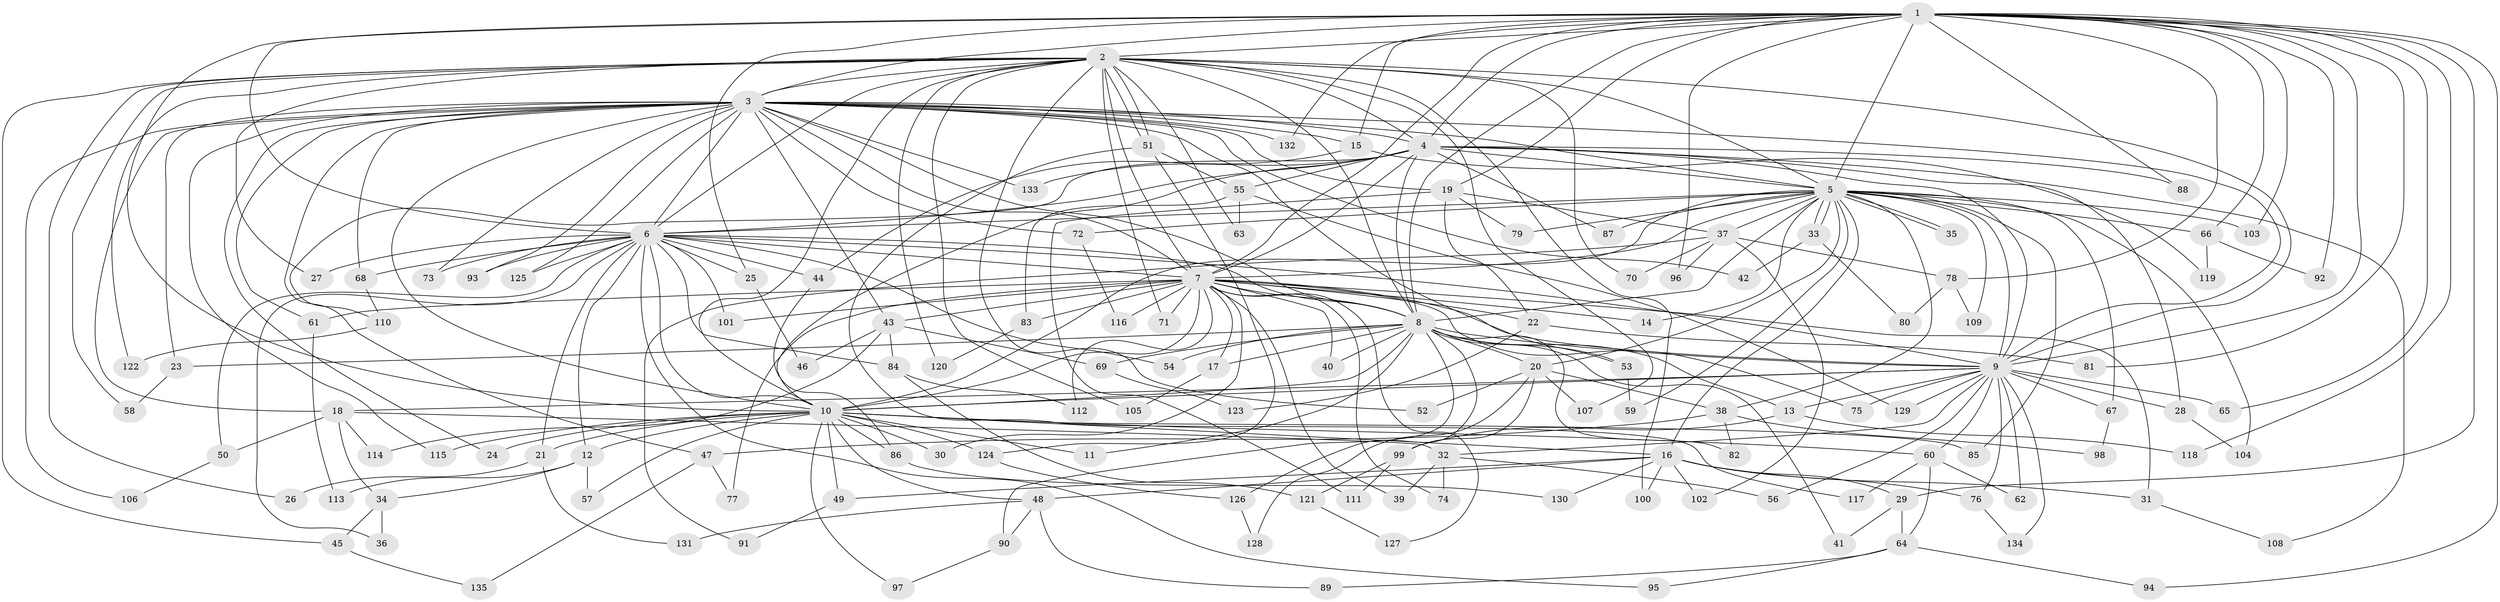 // Generated by graph-tools (version 1.1) at 2025/25/03/09/25 03:25:37]
// undirected, 135 vertices, 295 edges
graph export_dot {
graph [start="1"]
  node [color=gray90,style=filled];
  1;
  2;
  3;
  4;
  5;
  6;
  7;
  8;
  9;
  10;
  11;
  12;
  13;
  14;
  15;
  16;
  17;
  18;
  19;
  20;
  21;
  22;
  23;
  24;
  25;
  26;
  27;
  28;
  29;
  30;
  31;
  32;
  33;
  34;
  35;
  36;
  37;
  38;
  39;
  40;
  41;
  42;
  43;
  44;
  45;
  46;
  47;
  48;
  49;
  50;
  51;
  52;
  53;
  54;
  55;
  56;
  57;
  58;
  59;
  60;
  61;
  62;
  63;
  64;
  65;
  66;
  67;
  68;
  69;
  70;
  71;
  72;
  73;
  74;
  75;
  76;
  77;
  78;
  79;
  80;
  81;
  82;
  83;
  84;
  85;
  86;
  87;
  88;
  89;
  90;
  91;
  92;
  93;
  94;
  95;
  96;
  97;
  98;
  99;
  100;
  101;
  102;
  103;
  104;
  105;
  106;
  107;
  108;
  109;
  110;
  111;
  112;
  113;
  114;
  115;
  116;
  117;
  118;
  119;
  120;
  121;
  122;
  123;
  124;
  125;
  126;
  127;
  128;
  129;
  130;
  131;
  132;
  133;
  134;
  135;
  1 -- 2;
  1 -- 3;
  1 -- 4;
  1 -- 5;
  1 -- 6;
  1 -- 7;
  1 -- 8;
  1 -- 9;
  1 -- 10;
  1 -- 15;
  1 -- 19;
  1 -- 25;
  1 -- 29;
  1 -- 65;
  1 -- 66;
  1 -- 78;
  1 -- 81;
  1 -- 88;
  1 -- 92;
  1 -- 94;
  1 -- 96;
  1 -- 103;
  1 -- 118;
  1 -- 132;
  2 -- 3;
  2 -- 4;
  2 -- 5;
  2 -- 6;
  2 -- 7;
  2 -- 8;
  2 -- 9;
  2 -- 10;
  2 -- 26;
  2 -- 27;
  2 -- 45;
  2 -- 51;
  2 -- 51;
  2 -- 52;
  2 -- 58;
  2 -- 63;
  2 -- 70;
  2 -- 71;
  2 -- 100;
  2 -- 105;
  2 -- 107;
  2 -- 120;
  2 -- 122;
  3 -- 4;
  3 -- 5;
  3 -- 6;
  3 -- 7;
  3 -- 8;
  3 -- 9;
  3 -- 10;
  3 -- 15;
  3 -- 18;
  3 -- 19;
  3 -- 23;
  3 -- 24;
  3 -- 42;
  3 -- 43;
  3 -- 47;
  3 -- 53;
  3 -- 61;
  3 -- 68;
  3 -- 72;
  3 -- 73;
  3 -- 93;
  3 -- 106;
  3 -- 115;
  3 -- 125;
  3 -- 132;
  3 -- 133;
  4 -- 5;
  4 -- 6;
  4 -- 7;
  4 -- 8;
  4 -- 9;
  4 -- 10;
  4 -- 28;
  4 -- 55;
  4 -- 87;
  4 -- 88;
  4 -- 108;
  4 -- 110;
  4 -- 133;
  5 -- 6;
  5 -- 7;
  5 -- 8;
  5 -- 9;
  5 -- 10;
  5 -- 14;
  5 -- 16;
  5 -- 20;
  5 -- 33;
  5 -- 33;
  5 -- 35;
  5 -- 35;
  5 -- 37;
  5 -- 38;
  5 -- 59;
  5 -- 66;
  5 -- 67;
  5 -- 72;
  5 -- 79;
  5 -- 85;
  5 -- 87;
  5 -- 103;
  5 -- 104;
  5 -- 109;
  6 -- 7;
  6 -- 8;
  6 -- 9;
  6 -- 10;
  6 -- 12;
  6 -- 21;
  6 -- 25;
  6 -- 27;
  6 -- 36;
  6 -- 44;
  6 -- 50;
  6 -- 54;
  6 -- 68;
  6 -- 73;
  6 -- 84;
  6 -- 93;
  6 -- 95;
  6 -- 101;
  6 -- 125;
  7 -- 8;
  7 -- 9;
  7 -- 10;
  7 -- 14;
  7 -- 17;
  7 -- 22;
  7 -- 30;
  7 -- 31;
  7 -- 39;
  7 -- 40;
  7 -- 43;
  7 -- 61;
  7 -- 71;
  7 -- 74;
  7 -- 75;
  7 -- 77;
  7 -- 83;
  7 -- 101;
  7 -- 112;
  7 -- 116;
  7 -- 127;
  8 -- 9;
  8 -- 10;
  8 -- 11;
  8 -- 13;
  8 -- 17;
  8 -- 20;
  8 -- 23;
  8 -- 40;
  8 -- 41;
  8 -- 53;
  8 -- 54;
  8 -- 69;
  8 -- 82;
  8 -- 90;
  8 -- 126;
  9 -- 10;
  9 -- 13;
  9 -- 18;
  9 -- 28;
  9 -- 32;
  9 -- 56;
  9 -- 60;
  9 -- 62;
  9 -- 65;
  9 -- 67;
  9 -- 75;
  9 -- 76;
  9 -- 129;
  9 -- 134;
  10 -- 11;
  10 -- 12;
  10 -- 16;
  10 -- 21;
  10 -- 24;
  10 -- 30;
  10 -- 48;
  10 -- 49;
  10 -- 57;
  10 -- 60;
  10 -- 85;
  10 -- 86;
  10 -- 97;
  10 -- 115;
  10 -- 124;
  12 -- 34;
  12 -- 57;
  12 -- 113;
  13 -- 99;
  13 -- 118;
  15 -- 44;
  15 -- 119;
  16 -- 29;
  16 -- 31;
  16 -- 48;
  16 -- 49;
  16 -- 76;
  16 -- 100;
  16 -- 102;
  16 -- 130;
  17 -- 105;
  18 -- 32;
  18 -- 34;
  18 -- 50;
  18 -- 114;
  19 -- 22;
  19 -- 37;
  19 -- 79;
  19 -- 111;
  20 -- 38;
  20 -- 52;
  20 -- 99;
  20 -- 107;
  20 -- 128;
  21 -- 26;
  21 -- 131;
  22 -- 81;
  22 -- 123;
  23 -- 58;
  25 -- 46;
  28 -- 104;
  29 -- 41;
  29 -- 64;
  31 -- 108;
  32 -- 39;
  32 -- 56;
  32 -- 74;
  33 -- 42;
  33 -- 80;
  34 -- 36;
  34 -- 45;
  37 -- 70;
  37 -- 78;
  37 -- 91;
  37 -- 96;
  37 -- 102;
  38 -- 47;
  38 -- 82;
  38 -- 98;
  43 -- 46;
  43 -- 69;
  43 -- 84;
  43 -- 114;
  44 -- 86;
  45 -- 135;
  47 -- 77;
  47 -- 135;
  48 -- 89;
  48 -- 90;
  48 -- 131;
  49 -- 91;
  50 -- 106;
  51 -- 55;
  51 -- 117;
  51 -- 124;
  53 -- 59;
  55 -- 63;
  55 -- 83;
  55 -- 129;
  60 -- 62;
  60 -- 64;
  60 -- 117;
  61 -- 113;
  64 -- 89;
  64 -- 94;
  64 -- 95;
  66 -- 92;
  66 -- 119;
  67 -- 98;
  68 -- 110;
  69 -- 123;
  72 -- 116;
  76 -- 134;
  78 -- 80;
  78 -- 109;
  83 -- 120;
  84 -- 112;
  84 -- 121;
  86 -- 130;
  90 -- 97;
  99 -- 111;
  99 -- 121;
  110 -- 122;
  121 -- 127;
  124 -- 126;
  126 -- 128;
}
